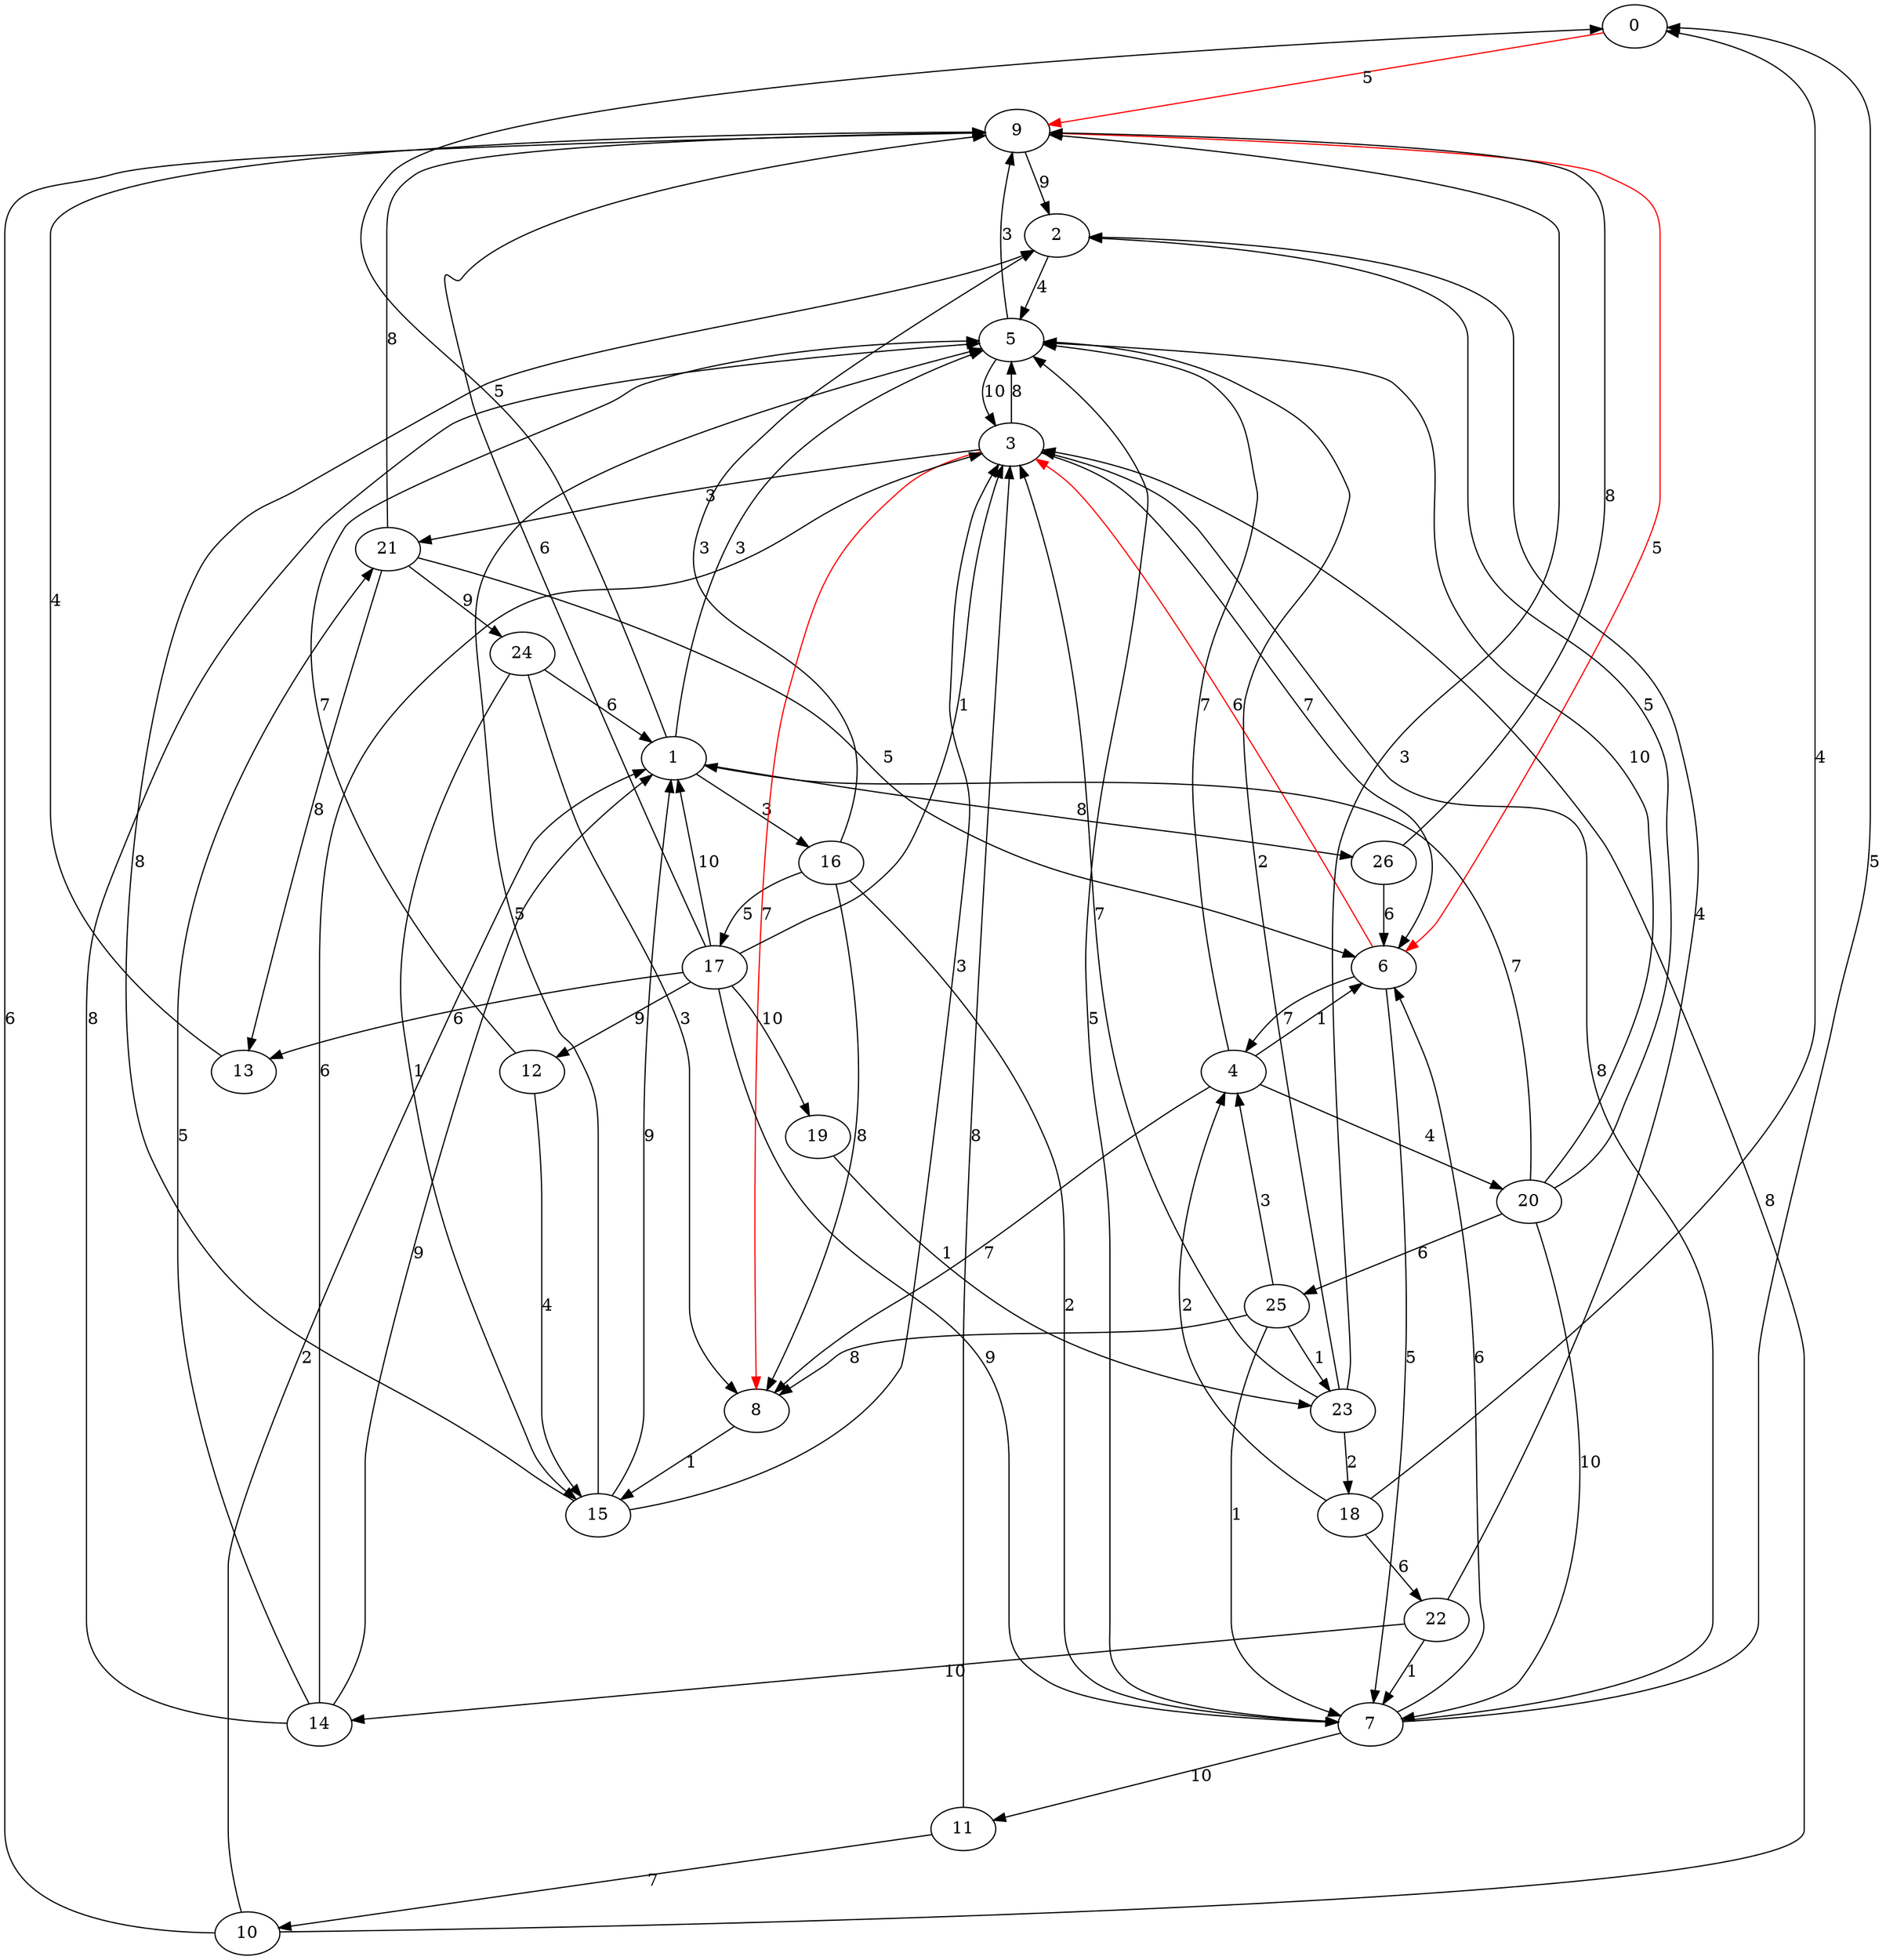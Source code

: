digraph {
0 -> 9 [label=5 color=red];
1 -> 0 [label=5];
1 -> 5 [label=3];
1 -> 16 [label=3];
1 -> 26 [label=8];
2 -> 5 [label=4];
3 -> 5 [label=8];
3 -> 6 [label=7];
3 -> 8 [label=7 color=red];
3 -> 21 [label=3];
4 -> 5 [label=7];
4 -> 6 [label=1];
4 -> 8 [label=7];
4 -> 20 [label=4];
5 -> 3 [label=10];
5 -> 9 [label=3];
6 -> 3 [label=6 color=red];
6 -> 4 [label=7];
6 -> 7 [label=5];
7 -> 0 [label=5];
7 -> 3 [label=8];
7 -> 5 [label=5];
7 -> 6 [label=6];
7 -> 11 [label=10];
8 -> 15 [label=1];
9 -> 2 [label=9];
9 -> 6 [label=5 color=red];
10 -> 1 [label=2];
10 -> 3 [label=8];
10 -> 9 [label=6];
11 -> 3 [label=8];
11 -> 10 [label=7];
12 -> 5 [label=7];
12 -> 15 [label=4];
13 -> 9 [label=4];
14 -> 1 [label=9];
14 -> 3 [label=6];
14 -> 5 [label=8];
14 -> 21 [label=5];
15 -> 1 [label=9];
15 -> 2 [label=8];
15 -> 3 [label=3];
15 -> 5 [label=5];
16 -> 2 [label=3];
16 -> 7 [label=2];
16 -> 8 [label=8];
16 -> 17 [label=5];
17 -> 1 [label=10];
17 -> 3 [label=1];
17 -> 7 [label=9];
17 -> 9 [label=6];
17 -> 12 [label=9];
17 -> 13 [label=6];
17 -> 19 [label=10];
18 -> 0 [label=4];
18 -> 4 [label=2];
18 -> 22 [label=6];
19 -> 23 [label=1];
20 -> 1 [label=7];
20 -> 2 [label=5];
20 -> 5 [label=10];
20 -> 7 [label=10];
20 -> 25 [label=6];
21 -> 6 [label=5];
21 -> 9 [label=8];
21 -> 13 [label=8];
21 -> 24 [label=9];
22 -> 2 [label=4];
22 -> 7 [label=1];
22 -> 14 [label=10];
23 -> 3 [label=7];
23 -> 5 [label=2];
23 -> 9 [label=3];
23 -> 18 [label=2];
24 -> 1 [label=6];
24 -> 8 [label=3];
24 -> 15 [label=1];
25 -> 4 [label=3];
25 -> 7 [label=1];
25 -> 8 [label=8];
25 -> 23 [label=1];
26 -> 6 [label=6];
26 -> 9 [label=8];
}
